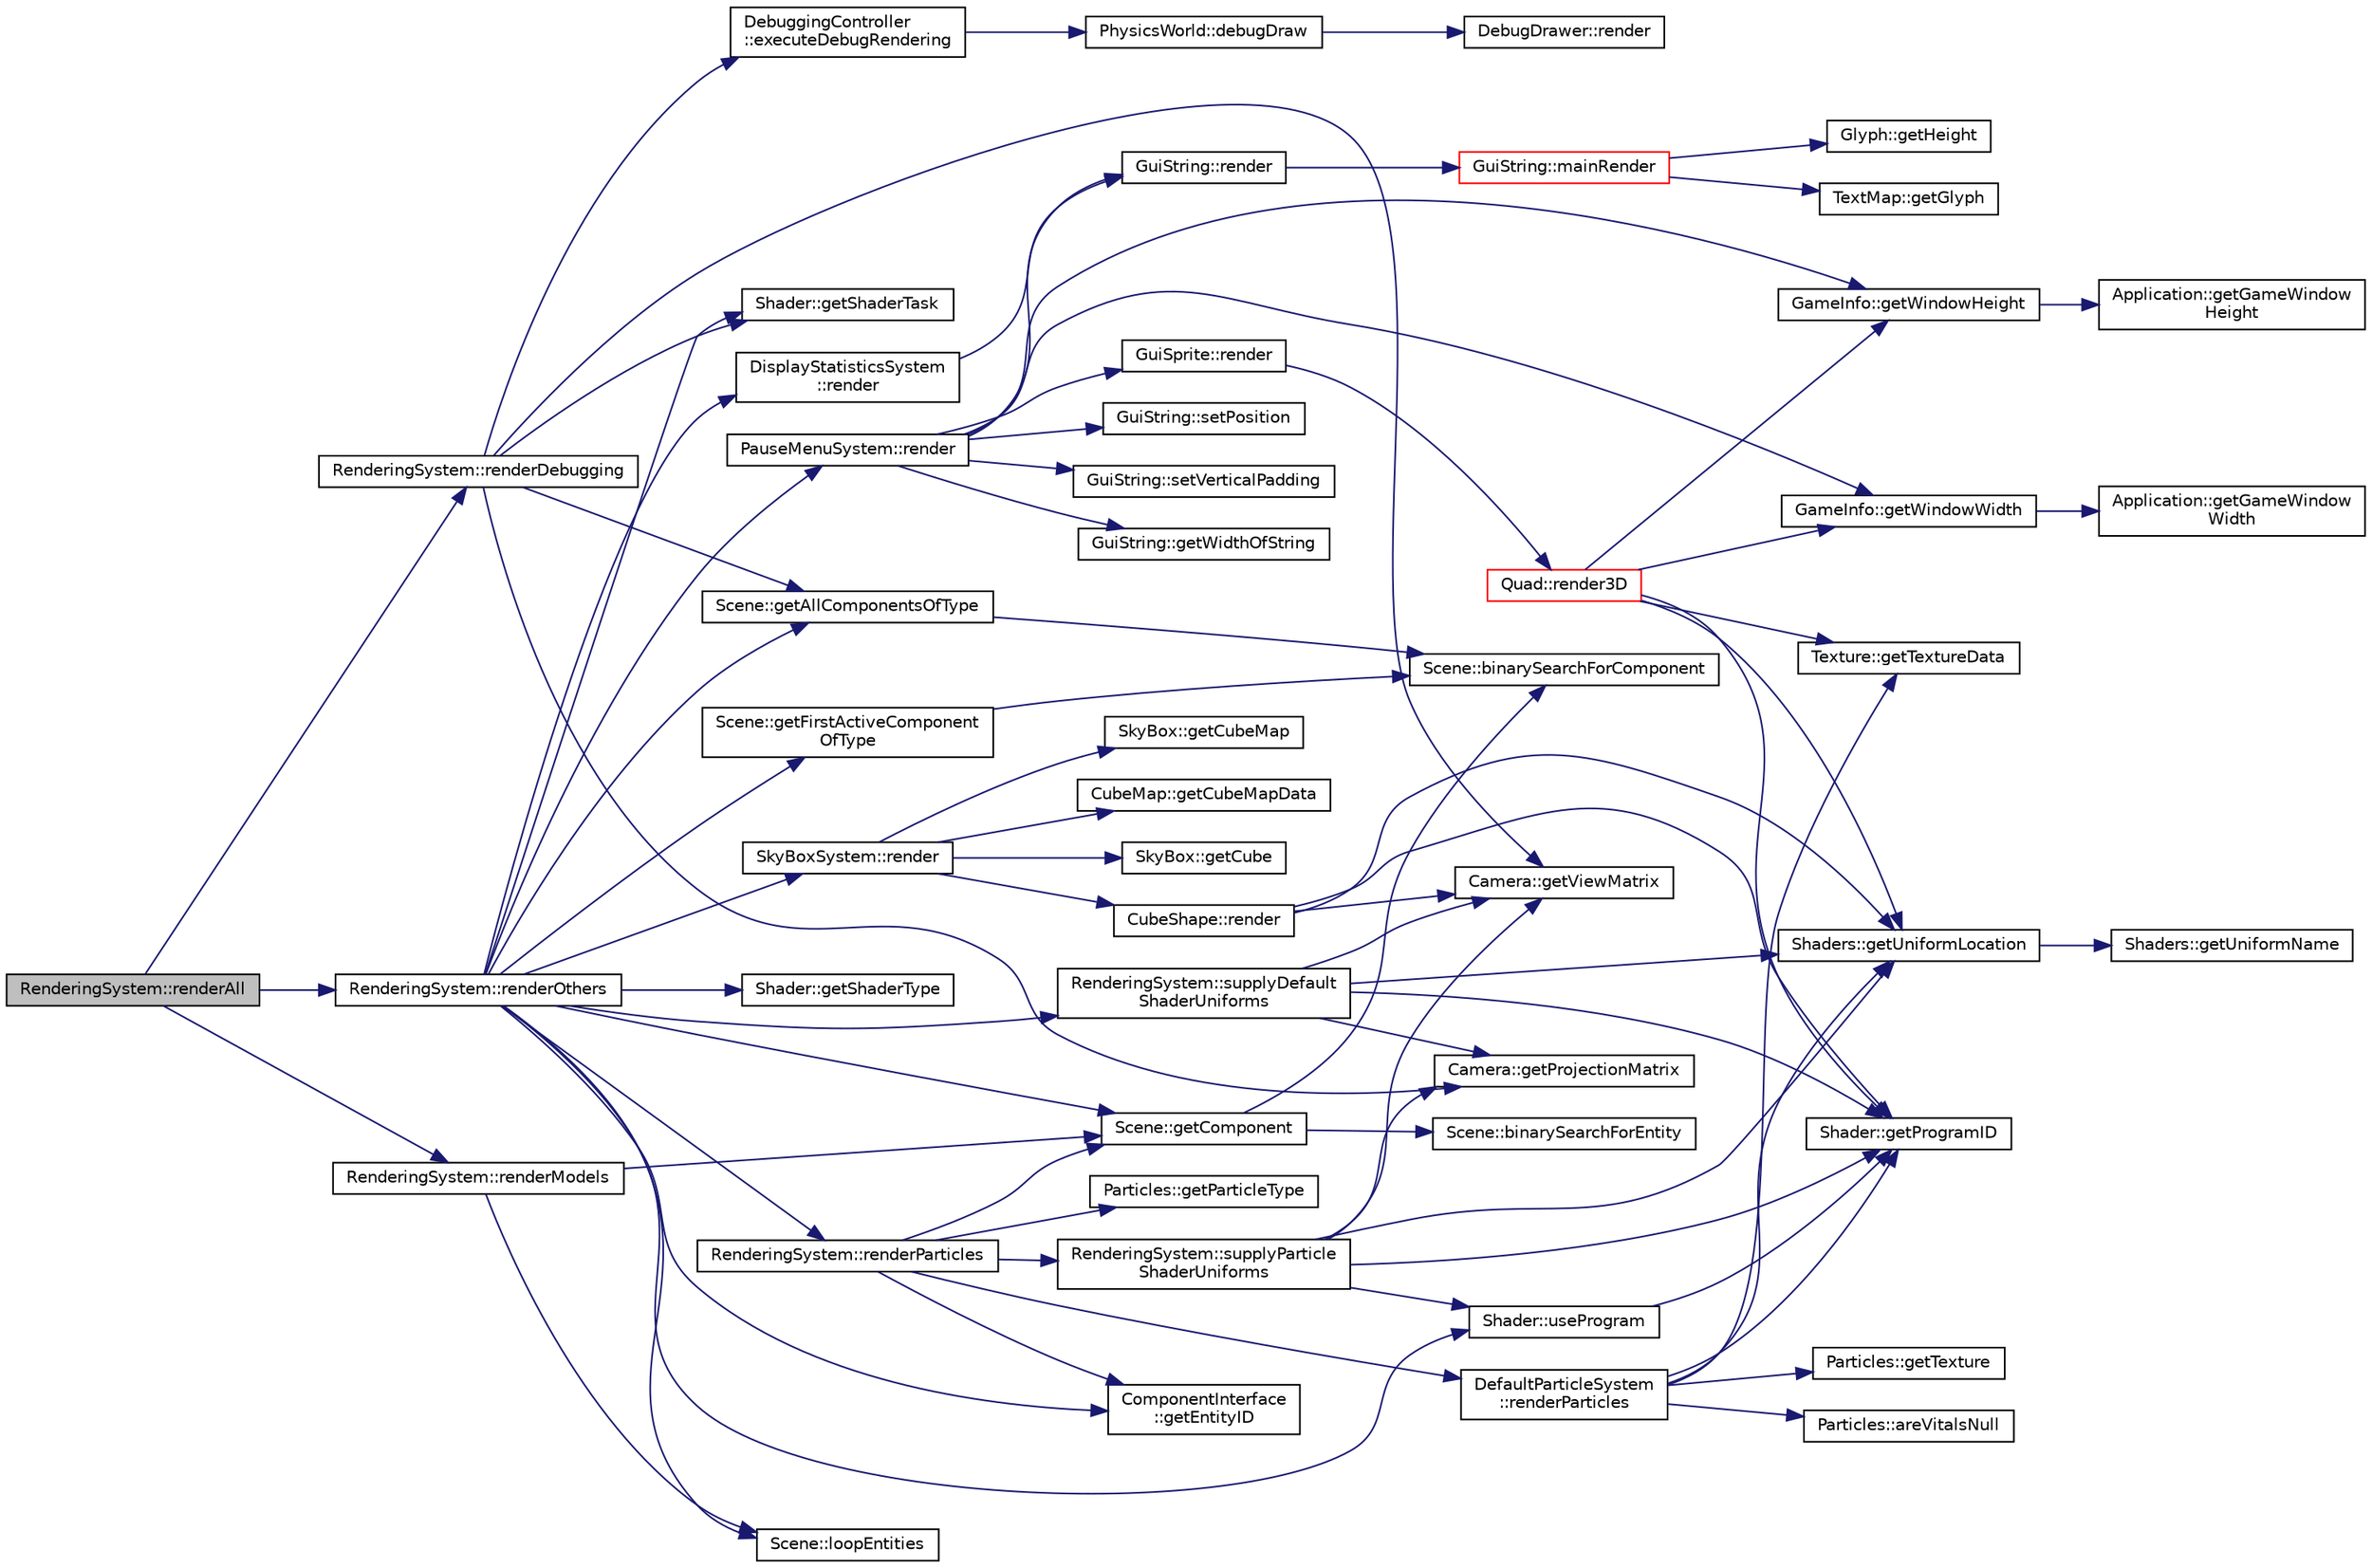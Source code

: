digraph "RenderingSystem::renderAll"
{
 // INTERACTIVE_SVG=YES
 // LATEX_PDF_SIZE
  edge [fontname="Helvetica",fontsize="10",labelfontname="Helvetica",labelfontsize="10"];
  node [fontname="Helvetica",fontsize="10",shape=record];
  rankdir="LR";
  Node1 [label="RenderingSystem::renderAll",height=0.2,width=0.4,color="black", fillcolor="grey75", style="filled", fontcolor="black",tooltip=" "];
  Node1 -> Node2 [color="midnightblue",fontsize="10",style="solid",fontname="Helvetica"];
  Node2 [label="RenderingSystem::renderDebugging",height=0.2,width=0.4,color="black", fillcolor="white", style="filled",URL="$d8/d31/class_rendering_system.html#ad47afdc3d5267073f53695fcd483ee89",tooltip=" "];
  Node2 -> Node3 [color="midnightblue",fontsize="10",style="solid",fontname="Helvetica"];
  Node3 [label="DebuggingController\l::executeDebugRendering",height=0.2,width=0.4,color="black", fillcolor="white", style="filled",URL="$d1/dee/class_debugging_controller.html#af5bb093ed69faabd1e1e42a5dacf47da",tooltip=" "];
  Node3 -> Node4 [color="midnightblue",fontsize="10",style="solid",fontname="Helvetica"];
  Node4 [label="PhysicsWorld::debugDraw",height=0.2,width=0.4,color="black", fillcolor="white", style="filled",URL="$d5/d44/class_physics_world.html#a6175f46c5cfe345ebf309df5568ab016",tooltip=" "];
  Node4 -> Node5 [color="midnightblue",fontsize="10",style="solid",fontname="Helvetica"];
  Node5 [label="DebugDrawer::render",height=0.2,width=0.4,color="black", fillcolor="white", style="filled",URL="$d1/da2/class_debug_drawer.html#a475bfd0fc90b3ebda966d47e899da8ed",tooltip=" "];
  Node2 -> Node6 [color="midnightblue",fontsize="10",style="solid",fontname="Helvetica"];
  Node6 [label="Scene::getAllComponentsOfType",height=0.2,width=0.4,color="black", fillcolor="white", style="filled",URL="$d6/db5/class_scene.html#ab267a4bad0eebc4fdc2ed4a57a2d16e2",tooltip=" "];
  Node6 -> Node7 [color="midnightblue",fontsize="10",style="solid",fontname="Helvetica"];
  Node7 [label="Scene::binarySearchForComponent",height=0.2,width=0.4,color="black", fillcolor="white", style="filled",URL="$d6/db5/class_scene.html#af06ab78544ec997fd8e480762b2cc40a",tooltip=" "];
  Node2 -> Node8 [color="midnightblue",fontsize="10",style="solid",fontname="Helvetica"];
  Node8 [label="Camera::getProjectionMatrix",height=0.2,width=0.4,color="black", fillcolor="white", style="filled",URL="$da/dbb/class_camera.html#a587090d0991afb2c6b44bcefd379f2a1",tooltip=" "];
  Node2 -> Node9 [color="midnightblue",fontsize="10",style="solid",fontname="Helvetica"];
  Node9 [label="Shader::getShaderTask",height=0.2,width=0.4,color="black", fillcolor="white", style="filled",URL="$d1/d51/class_shader.html#a56cb8fcc77784d2b9e80a0bf50851f0e",tooltip=" "];
  Node2 -> Node10 [color="midnightblue",fontsize="10",style="solid",fontname="Helvetica"];
  Node10 [label="Camera::getViewMatrix",height=0.2,width=0.4,color="black", fillcolor="white", style="filled",URL="$da/dbb/class_camera.html#a1d11fe156faf5a21c8737aa37f72af5c",tooltip=" "];
  Node1 -> Node11 [color="midnightblue",fontsize="10",style="solid",fontname="Helvetica"];
  Node11 [label="RenderingSystem::renderModels",height=0.2,width=0.4,color="black", fillcolor="white", style="filled",URL="$d8/d31/class_rendering_system.html#ae0ffc1b2dfc242b496ba42101ed718cb",tooltip=" "];
  Node11 -> Node12 [color="midnightblue",fontsize="10",style="solid",fontname="Helvetica"];
  Node12 [label="Scene::getComponent",height=0.2,width=0.4,color="black", fillcolor="white", style="filled",URL="$d6/db5/class_scene.html#a65d6f6cd75b250c657d5d4a267c4b245",tooltip=" "];
  Node12 -> Node7 [color="midnightblue",fontsize="10",style="solid",fontname="Helvetica"];
  Node12 -> Node13 [color="midnightblue",fontsize="10",style="solid",fontname="Helvetica"];
  Node13 [label="Scene::binarySearchForEntity",height=0.2,width=0.4,color="black", fillcolor="white", style="filled",URL="$d6/db5/class_scene.html#a55c346bea3f04eb9d9f8476a68c2fa93",tooltip=" "];
  Node11 -> Node14 [color="midnightblue",fontsize="10",style="solid",fontname="Helvetica"];
  Node14 [label="Scene::loopEntities",height=0.2,width=0.4,color="black", fillcolor="white", style="filled",URL="$d6/db5/class_scene.html#ae66f70e1154ee986fff5689490f6b3a2",tooltip=" "];
  Node1 -> Node15 [color="midnightblue",fontsize="10",style="solid",fontname="Helvetica"];
  Node15 [label="RenderingSystem::renderOthers",height=0.2,width=0.4,color="black", fillcolor="white", style="filled",URL="$d8/d31/class_rendering_system.html#ad5115644b3d0a1df6446a610c683a31e",tooltip=" "];
  Node15 -> Node6 [color="midnightblue",fontsize="10",style="solid",fontname="Helvetica"];
  Node15 -> Node12 [color="midnightblue",fontsize="10",style="solid",fontname="Helvetica"];
  Node15 -> Node16 [color="midnightblue",fontsize="10",style="solid",fontname="Helvetica"];
  Node16 [label="ComponentInterface\l::getEntityID",height=0.2,width=0.4,color="black", fillcolor="white", style="filled",URL="$d5/d79/class_component_interface.html#ad55486119519e96e617e082bf583b1d9",tooltip=" "];
  Node15 -> Node17 [color="midnightblue",fontsize="10",style="solid",fontname="Helvetica"];
  Node17 [label="Scene::getFirstActiveComponent\lOfType",height=0.2,width=0.4,color="black", fillcolor="white", style="filled",URL="$d6/db5/class_scene.html#ae05acfccb36d74a21bd4988a2b562ceb",tooltip=" "];
  Node17 -> Node7 [color="midnightblue",fontsize="10",style="solid",fontname="Helvetica"];
  Node15 -> Node9 [color="midnightblue",fontsize="10",style="solid",fontname="Helvetica"];
  Node15 -> Node18 [color="midnightblue",fontsize="10",style="solid",fontname="Helvetica"];
  Node18 [label="Shader::getShaderType",height=0.2,width=0.4,color="black", fillcolor="white", style="filled",URL="$d1/d51/class_shader.html#ada25ec99a5f34bf0d209ab43448c42cc",tooltip=" "];
  Node15 -> Node14 [color="midnightblue",fontsize="10",style="solid",fontname="Helvetica"];
  Node15 -> Node19 [color="midnightblue",fontsize="10",style="solid",fontname="Helvetica"];
  Node19 [label="SkyBoxSystem::render",height=0.2,width=0.4,color="black", fillcolor="white", style="filled",URL="$d1/dce/class_sky_box_system.html#a20cc449bcb48e9cc9067f5bb324f6238",tooltip=" "];
  Node19 -> Node20 [color="midnightblue",fontsize="10",style="solid",fontname="Helvetica"];
  Node20 [label="SkyBox::getCube",height=0.2,width=0.4,color="black", fillcolor="white", style="filled",URL="$de/dda/class_sky_box.html#a6dddf4a7d8654174621a0caab58cc95f",tooltip=" "];
  Node19 -> Node21 [color="midnightblue",fontsize="10",style="solid",fontname="Helvetica"];
  Node21 [label="SkyBox::getCubeMap",height=0.2,width=0.4,color="black", fillcolor="white", style="filled",URL="$de/dda/class_sky_box.html#a7f3aef072c20076fa247042e0cd43c45",tooltip=" "];
  Node19 -> Node22 [color="midnightblue",fontsize="10",style="solid",fontname="Helvetica"];
  Node22 [label="CubeMap::getCubeMapData",height=0.2,width=0.4,color="black", fillcolor="white", style="filled",URL="$d6/d1e/class_cube_map.html#acde3a0aba1f698db9455853d4d832d59",tooltip=" "];
  Node19 -> Node23 [color="midnightblue",fontsize="10",style="solid",fontname="Helvetica"];
  Node23 [label="CubeShape::render",height=0.2,width=0.4,color="black", fillcolor="white", style="filled",URL="$d5/db4/class_cube_shape.html#ac5f14732b3bb793823e1abc5b028ad97",tooltip=" "];
  Node23 -> Node24 [color="midnightblue",fontsize="10",style="solid",fontname="Helvetica"];
  Node24 [label="Shader::getProgramID",height=0.2,width=0.4,color="black", fillcolor="white", style="filled",URL="$d1/d51/class_shader.html#a240b7ecb19883fa340489840733eae6d",tooltip=" "];
  Node23 -> Node25 [color="midnightblue",fontsize="10",style="solid",fontname="Helvetica"];
  Node25 [label="Shaders::getUniformLocation",height=0.2,width=0.4,color="black", fillcolor="white", style="filled",URL="$d7/da2/namespace_shaders.html#aaa649eb98b860170946f582b8e93c12d",tooltip=" "];
  Node25 -> Node26 [color="midnightblue",fontsize="10",style="solid",fontname="Helvetica"];
  Node26 [label="Shaders::getUniformName",height=0.2,width=0.4,color="black", fillcolor="white", style="filled",URL="$d7/da2/namespace_shaders.html#a25a80e81a8051ed31ecab4ed167b0be8",tooltip=" "];
  Node23 -> Node10 [color="midnightblue",fontsize="10",style="solid",fontname="Helvetica"];
  Node15 -> Node27 [color="midnightblue",fontsize="10",style="solid",fontname="Helvetica"];
  Node27 [label="DisplayStatisticsSystem\l::render",height=0.2,width=0.4,color="black", fillcolor="white", style="filled",URL="$d3/d85/class_display_statistics_system.html#a23af17c7454c87306f0ff65c1896e161",tooltip=" "];
  Node27 -> Node28 [color="midnightblue",fontsize="10",style="solid",fontname="Helvetica"];
  Node28 [label="GuiString::render",height=0.2,width=0.4,color="black", fillcolor="white", style="filled",URL="$dd/df5/class_gui_string.html#ad0f15cbdb97efa9caa42cf9f3a6b4314",tooltip=" "];
  Node28 -> Node29 [color="midnightblue",fontsize="10",style="solid",fontname="Helvetica"];
  Node29 [label="GuiString::mainRender",height=0.2,width=0.4,color="red", fillcolor="white", style="filled",URL="$dd/df5/class_gui_string.html#a2de41389b7f44064a13193fc8d8f7822",tooltip=" "];
  Node29 -> Node30 [color="midnightblue",fontsize="10",style="solid",fontname="Helvetica"];
  Node30 [label="TextMap::getGlyph",height=0.2,width=0.4,color="black", fillcolor="white", style="filled",URL="$db/d74/class_text_map.html#aa255b018cda98630ea032d99431e5c08",tooltip=" "];
  Node29 -> Node31 [color="midnightblue",fontsize="10",style="solid",fontname="Helvetica"];
  Node31 [label="Glyph::getHeight",height=0.2,width=0.4,color="black", fillcolor="white", style="filled",URL="$db/db4/struct_glyph.html#acde78c0f1f504ded10a319581b7ff8cf",tooltip=" "];
  Node15 -> Node34 [color="midnightblue",fontsize="10",style="solid",fontname="Helvetica"];
  Node34 [label="PauseMenuSystem::render",height=0.2,width=0.4,color="black", fillcolor="white", style="filled",URL="$d7/dd6/class_pause_menu_system.html#a275e625e495889f598a67bdffb2ffd4f",tooltip=" "];
  Node34 -> Node35 [color="midnightblue",fontsize="10",style="solid",fontname="Helvetica"];
  Node35 [label="GuiString::getWidthOfString",height=0.2,width=0.4,color="black", fillcolor="white", style="filled",URL="$dd/df5/class_gui_string.html#a4a48d0bce9e5e949d5a0e31c00d879c6",tooltip=" "];
  Node34 -> Node36 [color="midnightblue",fontsize="10",style="solid",fontname="Helvetica"];
  Node36 [label="GameInfo::getWindowHeight",height=0.2,width=0.4,color="black", fillcolor="white", style="filled",URL="$d4/d58/namespace_game_info.html#a344c7e16ac06ee1f8458a249aac36e8e",tooltip=" "];
  Node36 -> Node37 [color="midnightblue",fontsize="10",style="solid",fontname="Helvetica"];
  Node37 [label="Application::getGameWindow\lHeight",height=0.2,width=0.4,color="black", fillcolor="white", style="filled",URL="$de/d6b/class_application.html#a0398d40c89d52bb8d6ac6ac466c5d30c",tooltip=" "];
  Node34 -> Node38 [color="midnightblue",fontsize="10",style="solid",fontname="Helvetica"];
  Node38 [label="GameInfo::getWindowWidth",height=0.2,width=0.4,color="black", fillcolor="white", style="filled",URL="$d4/d58/namespace_game_info.html#a7cf2306eb3025a60a9e2da52eefba71e",tooltip=" "];
  Node38 -> Node39 [color="midnightblue",fontsize="10",style="solid",fontname="Helvetica"];
  Node39 [label="Application::getGameWindow\lWidth",height=0.2,width=0.4,color="black", fillcolor="white", style="filled",URL="$de/d6b/class_application.html#aad8864ec1fa58ee23db7b111876d09a5",tooltip=" "];
  Node34 -> Node28 [color="midnightblue",fontsize="10",style="solid",fontname="Helvetica"];
  Node34 -> Node40 [color="midnightblue",fontsize="10",style="solid",fontname="Helvetica"];
  Node40 [label="GuiSprite::render",height=0.2,width=0.4,color="black", fillcolor="white", style="filled",URL="$d1/db9/class_gui_sprite.html#ad8d743c3e3889fba893f29796717114f",tooltip=" "];
  Node40 -> Node41 [color="midnightblue",fontsize="10",style="solid",fontname="Helvetica"];
  Node41 [label="Quad::render3D",height=0.2,width=0.4,color="red", fillcolor="white", style="filled",URL="$d3/df8/class_quad.html#a424c01ecd59971dc51e39bc19fbda551",tooltip=" "];
  Node41 -> Node24 [color="midnightblue",fontsize="10",style="solid",fontname="Helvetica"];
  Node41 -> Node44 [color="midnightblue",fontsize="10",style="solid",fontname="Helvetica"];
  Node44 [label="Texture::getTextureData",height=0.2,width=0.4,color="black", fillcolor="white", style="filled",URL="$d2/d7f/class_texture.html#a922a73acbaee522dd96d971b630da0fa",tooltip=" "];
  Node41 -> Node25 [color="midnightblue",fontsize="10",style="solid",fontname="Helvetica"];
  Node41 -> Node36 [color="midnightblue",fontsize="10",style="solid",fontname="Helvetica"];
  Node41 -> Node38 [color="midnightblue",fontsize="10",style="solid",fontname="Helvetica"];
  Node34 -> Node47 [color="midnightblue",fontsize="10",style="solid",fontname="Helvetica"];
  Node47 [label="GuiString::setPosition",height=0.2,width=0.4,color="black", fillcolor="white", style="filled",URL="$dd/df5/class_gui_string.html#abb299aeb3be7a0533709ef30be6ec668",tooltip=" "];
  Node34 -> Node48 [color="midnightblue",fontsize="10",style="solid",fontname="Helvetica"];
  Node48 [label="GuiString::setVerticalPadding",height=0.2,width=0.4,color="black", fillcolor="white", style="filled",URL="$dd/df5/class_gui_string.html#a6274f2963a0184d296da9286cbcf222c",tooltip=" "];
  Node15 -> Node49 [color="midnightblue",fontsize="10",style="solid",fontname="Helvetica"];
  Node49 [label="RenderingSystem::renderParticles",height=0.2,width=0.4,color="black", fillcolor="white", style="filled",URL="$d8/d31/class_rendering_system.html#a488d5dcc3e1f3c63dedee53bc022a6af",tooltip=" "];
  Node49 -> Node12 [color="midnightblue",fontsize="10",style="solid",fontname="Helvetica"];
  Node49 -> Node16 [color="midnightblue",fontsize="10",style="solid",fontname="Helvetica"];
  Node49 -> Node50 [color="midnightblue",fontsize="10",style="solid",fontname="Helvetica"];
  Node50 [label="Particles::getParticleType",height=0.2,width=0.4,color="black", fillcolor="white", style="filled",URL="$d0/d67/class_particles.html#acaa21a3b799b942411ee0fbc69898308",tooltip=" "];
  Node49 -> Node51 [color="midnightblue",fontsize="10",style="solid",fontname="Helvetica"];
  Node51 [label="DefaultParticleSystem\l::renderParticles",height=0.2,width=0.4,color="black", fillcolor="white", style="filled",URL="$df/d86/class_default_particle_system.html#a18751e09ab38a8aeb21ec011206efe01",tooltip=" "];
  Node51 -> Node52 [color="midnightblue",fontsize="10",style="solid",fontname="Helvetica"];
  Node52 [label="Particles::areVitalsNull",height=0.2,width=0.4,color="black", fillcolor="white", style="filled",URL="$d0/d67/class_particles.html#a157f6a74b53ef15e2bd063d594d194f0",tooltip=" "];
  Node51 -> Node24 [color="midnightblue",fontsize="10",style="solid",fontname="Helvetica"];
  Node51 -> Node53 [color="midnightblue",fontsize="10",style="solid",fontname="Helvetica"];
  Node53 [label="Particles::getTexture",height=0.2,width=0.4,color="black", fillcolor="white", style="filled",URL="$d0/d67/class_particles.html#adc1860aaf7be7e28ac03b75b28dd9815",tooltip=" "];
  Node51 -> Node44 [color="midnightblue",fontsize="10",style="solid",fontname="Helvetica"];
  Node51 -> Node25 [color="midnightblue",fontsize="10",style="solid",fontname="Helvetica"];
  Node49 -> Node54 [color="midnightblue",fontsize="10",style="solid",fontname="Helvetica"];
  Node54 [label="RenderingSystem::supplyParticle\lShaderUniforms",height=0.2,width=0.4,color="black", fillcolor="white", style="filled",URL="$d8/d31/class_rendering_system.html#a9a564fd51aaea7d85eaf86b5101802ee",tooltip=" "];
  Node54 -> Node24 [color="midnightblue",fontsize="10",style="solid",fontname="Helvetica"];
  Node54 -> Node8 [color="midnightblue",fontsize="10",style="solid",fontname="Helvetica"];
  Node54 -> Node25 [color="midnightblue",fontsize="10",style="solid",fontname="Helvetica"];
  Node54 -> Node10 [color="midnightblue",fontsize="10",style="solid",fontname="Helvetica"];
  Node54 -> Node55 [color="midnightblue",fontsize="10",style="solid",fontname="Helvetica"];
  Node55 [label="Shader::useProgram",height=0.2,width=0.4,color="black", fillcolor="white", style="filled",URL="$d1/d51/class_shader.html#a78dd190177e9d0062d150da522ab3125",tooltip=" "];
  Node55 -> Node24 [color="midnightblue",fontsize="10",style="solid",fontname="Helvetica"];
  Node15 -> Node56 [color="midnightblue",fontsize="10",style="solid",fontname="Helvetica"];
  Node56 [label="RenderingSystem::supplyDefault\lShaderUniforms",height=0.2,width=0.4,color="black", fillcolor="white", style="filled",URL="$d8/d31/class_rendering_system.html#a05f635d7510f575548938326c6c1b550",tooltip=" "];
  Node56 -> Node24 [color="midnightblue",fontsize="10",style="solid",fontname="Helvetica"];
  Node56 -> Node8 [color="midnightblue",fontsize="10",style="solid",fontname="Helvetica"];
  Node56 -> Node25 [color="midnightblue",fontsize="10",style="solid",fontname="Helvetica"];
  Node56 -> Node10 [color="midnightblue",fontsize="10",style="solid",fontname="Helvetica"];
  Node15 -> Node55 [color="midnightblue",fontsize="10",style="solid",fontname="Helvetica"];
}
